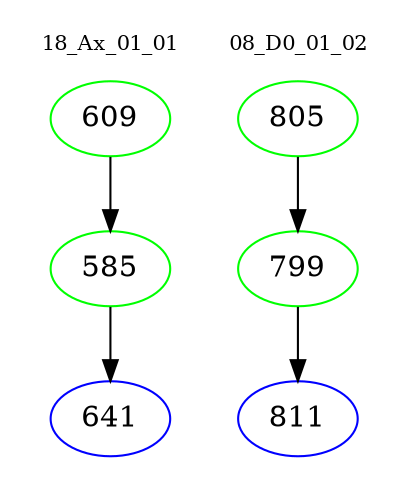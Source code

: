 digraph{
subgraph cluster_0 {
color = white
label = "18_Ax_01_01";
fontsize=10;
T0_609 [label="609", color="green"]
T0_609 -> T0_585 [color="black"]
T0_585 [label="585", color="green"]
T0_585 -> T0_641 [color="black"]
T0_641 [label="641", color="blue"]
}
subgraph cluster_1 {
color = white
label = "08_D0_01_02";
fontsize=10;
T1_805 [label="805", color="green"]
T1_805 -> T1_799 [color="black"]
T1_799 [label="799", color="green"]
T1_799 -> T1_811 [color="black"]
T1_811 [label="811", color="blue"]
}
}
